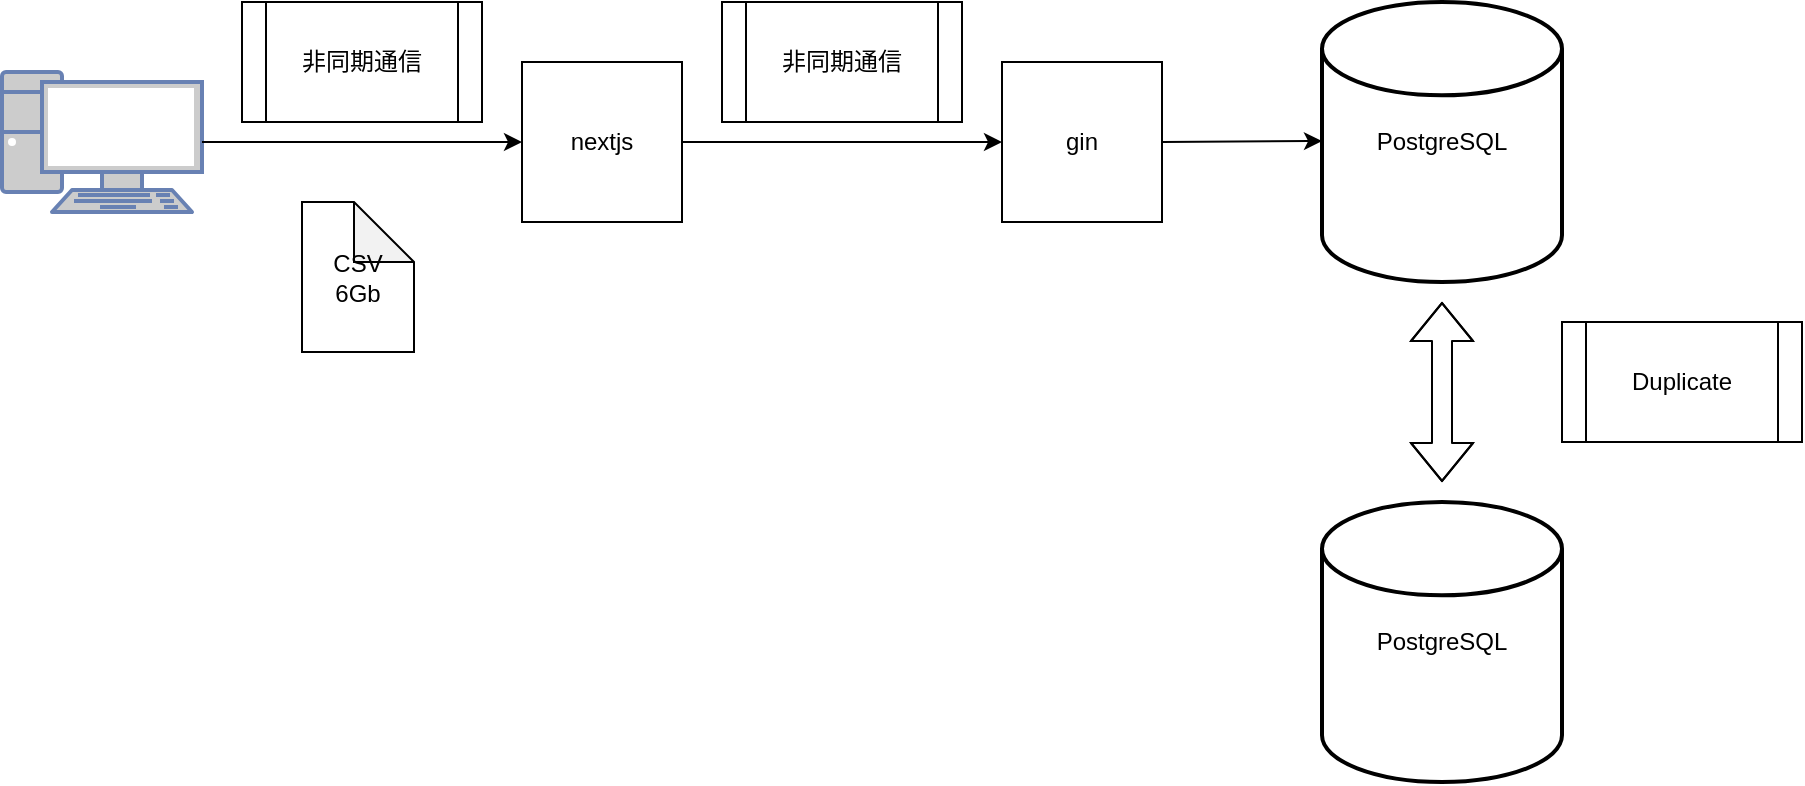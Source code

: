 <mxfile>
    <diagram id="pLVQGzAN94LV8NYWCzgF" name="ページ1">
        <mxGraphModel dx="1272" dy="562" grid="1" gridSize="10" guides="1" tooltips="1" connect="1" arrows="1" fold="1" page="1" pageScale="1" pageWidth="827" pageHeight="1169" math="0" shadow="0">
            <root>
                <mxCell id="0"/>
                <mxCell id="1" parent="0"/>
                <mxCell id="10" value="" style="fontColor=#0066CC;verticalAlign=top;verticalLabelPosition=bottom;labelPosition=center;align=center;html=1;outlineConnect=0;fillColor=#CCCCCC;strokeColor=#6881B3;gradientColor=none;gradientDirection=north;strokeWidth=2;shape=mxgraph.networks.pc;" vertex="1" parent="1">
                    <mxGeometry x="380" y="565" width="100" height="70" as="geometry"/>
                </mxCell>
                <mxCell id="2" value="nextjs" style="rounded=0;whiteSpace=wrap;html=1;" vertex="1" parent="1">
                    <mxGeometry x="640" y="560" width="80" height="80" as="geometry"/>
                </mxCell>
                <mxCell id="3" value="gin" style="rounded=0;whiteSpace=wrap;html=1;" vertex="1" parent="1">
                    <mxGeometry x="880" y="560" width="80" height="80" as="geometry"/>
                </mxCell>
                <mxCell id="4" value="" style="endArrow=classic;html=1;exitX=1;exitY=0.5;exitDx=0;exitDy=0;entryX=0;entryY=0.5;entryDx=0;entryDy=0;" edge="1" parent="1" source="2" target="3">
                    <mxGeometry width="50" height="50" relative="1" as="geometry">
                        <mxPoint x="800" y="540" as="sourcePoint"/>
                        <mxPoint x="740" y="480" as="targetPoint"/>
                    </mxGeometry>
                </mxCell>
                <mxCell id="8" value="" style="endArrow=classic;html=1;exitX=1;exitY=0.5;exitDx=0;exitDy=0;entryX=0;entryY=0.5;entryDx=0;entryDy=0;" edge="1" parent="1" source="3">
                    <mxGeometry width="50" height="50" relative="1" as="geometry">
                        <mxPoint x="960" y="599.5" as="sourcePoint"/>
                        <mxPoint x="1040" y="599.5" as="targetPoint"/>
                    </mxGeometry>
                </mxCell>
                <mxCell id="12" value="CSV&lt;br&gt;6Gb" style="shape=note;whiteSpace=wrap;html=1;backgroundOutline=1;darkOpacity=0.05;" vertex="1" parent="1">
                    <mxGeometry x="530" y="630" width="56" height="75" as="geometry"/>
                </mxCell>
                <mxCell id="13" value="" style="endArrow=classic;html=1;exitX=1;exitY=0.5;exitDx=0;exitDy=0;exitPerimeter=0;entryX=0;entryY=0.5;entryDx=0;entryDy=0;" edge="1" parent="1" source="10" target="2">
                    <mxGeometry width="50" height="50" relative="1" as="geometry">
                        <mxPoint x="490" y="640" as="sourcePoint"/>
                        <mxPoint x="540" y="590" as="targetPoint"/>
                    </mxGeometry>
                </mxCell>
                <mxCell id="14" value="非同期通信" style="shape=process;whiteSpace=wrap;html=1;backgroundOutline=1;" vertex="1" parent="1">
                    <mxGeometry x="740" y="530" width="120" height="60" as="geometry"/>
                </mxCell>
                <mxCell id="15" value="PostgreSQL" style="strokeWidth=2;html=1;shape=mxgraph.flowchart.database;whiteSpace=wrap;" vertex="1" parent="1">
                    <mxGeometry x="1040" y="530" width="120" height="140" as="geometry"/>
                </mxCell>
                <mxCell id="16" value="PostgreSQL" style="strokeWidth=2;html=1;shape=mxgraph.flowchart.database;whiteSpace=wrap;" vertex="1" parent="1">
                    <mxGeometry x="1040" y="780" width="120" height="140" as="geometry"/>
                </mxCell>
                <mxCell id="18" value="" style="shape=flexArrow;endArrow=classic;startArrow=classic;html=1;" edge="1" parent="1">
                    <mxGeometry width="100" height="100" relative="1" as="geometry">
                        <mxPoint x="1100" y="770" as="sourcePoint"/>
                        <mxPoint x="1100" y="680" as="targetPoint"/>
                        <Array as="points">
                            <mxPoint x="1100" y="735"/>
                        </Array>
                    </mxGeometry>
                </mxCell>
                <mxCell id="19" value="Duplicate" style="shape=process;whiteSpace=wrap;html=1;backgroundOutline=1;" vertex="1" parent="1">
                    <mxGeometry x="1160" y="690" width="120" height="60" as="geometry"/>
                </mxCell>
                <mxCell id="20" value="非同期通信" style="shape=process;whiteSpace=wrap;html=1;backgroundOutline=1;" vertex="1" parent="1">
                    <mxGeometry x="740" y="530" width="120" height="60" as="geometry"/>
                </mxCell>
                <mxCell id="21" value="非同期通信" style="shape=process;whiteSpace=wrap;html=1;backgroundOutline=1;" vertex="1" parent="1">
                    <mxGeometry x="500" y="530" width="120" height="60" as="geometry"/>
                </mxCell>
            </root>
        </mxGraphModel>
    </diagram>
</mxfile>